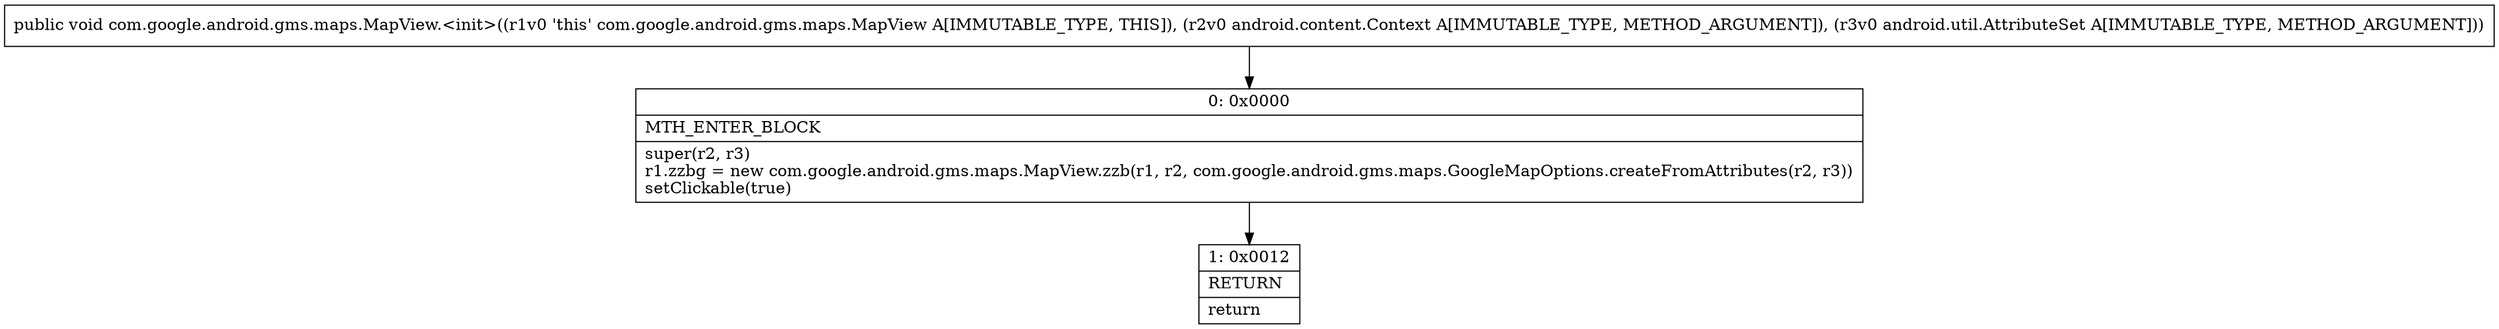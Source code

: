 digraph "CFG forcom.google.android.gms.maps.MapView.\<init\>(Landroid\/content\/Context;Landroid\/util\/AttributeSet;)V" {
Node_0 [shape=record,label="{0\:\ 0x0000|MTH_ENTER_BLOCK\l|super(r2, r3)\lr1.zzbg = new com.google.android.gms.maps.MapView.zzb(r1, r2, com.google.android.gms.maps.GoogleMapOptions.createFromAttributes(r2, r3))\lsetClickable(true)\l}"];
Node_1 [shape=record,label="{1\:\ 0x0012|RETURN\l|return\l}"];
MethodNode[shape=record,label="{public void com.google.android.gms.maps.MapView.\<init\>((r1v0 'this' com.google.android.gms.maps.MapView A[IMMUTABLE_TYPE, THIS]), (r2v0 android.content.Context A[IMMUTABLE_TYPE, METHOD_ARGUMENT]), (r3v0 android.util.AttributeSet A[IMMUTABLE_TYPE, METHOD_ARGUMENT])) }"];
MethodNode -> Node_0;
Node_0 -> Node_1;
}

